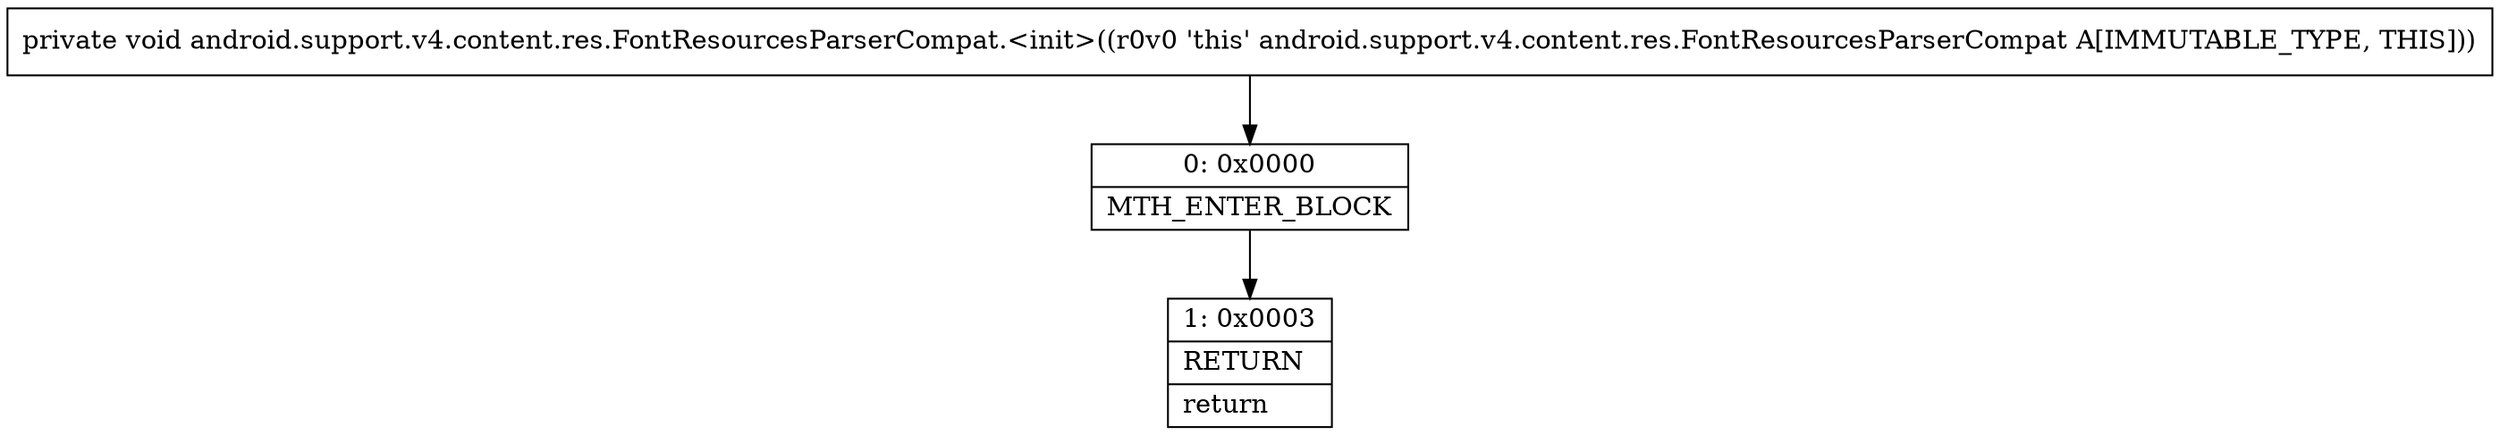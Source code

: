 digraph "CFG forandroid.support.v4.content.res.FontResourcesParserCompat.\<init\>()V" {
Node_0 [shape=record,label="{0\:\ 0x0000|MTH_ENTER_BLOCK\l}"];
Node_1 [shape=record,label="{1\:\ 0x0003|RETURN\l|return\l}"];
MethodNode[shape=record,label="{private void android.support.v4.content.res.FontResourcesParserCompat.\<init\>((r0v0 'this' android.support.v4.content.res.FontResourcesParserCompat A[IMMUTABLE_TYPE, THIS])) }"];
MethodNode -> Node_0;
Node_0 -> Node_1;
}

